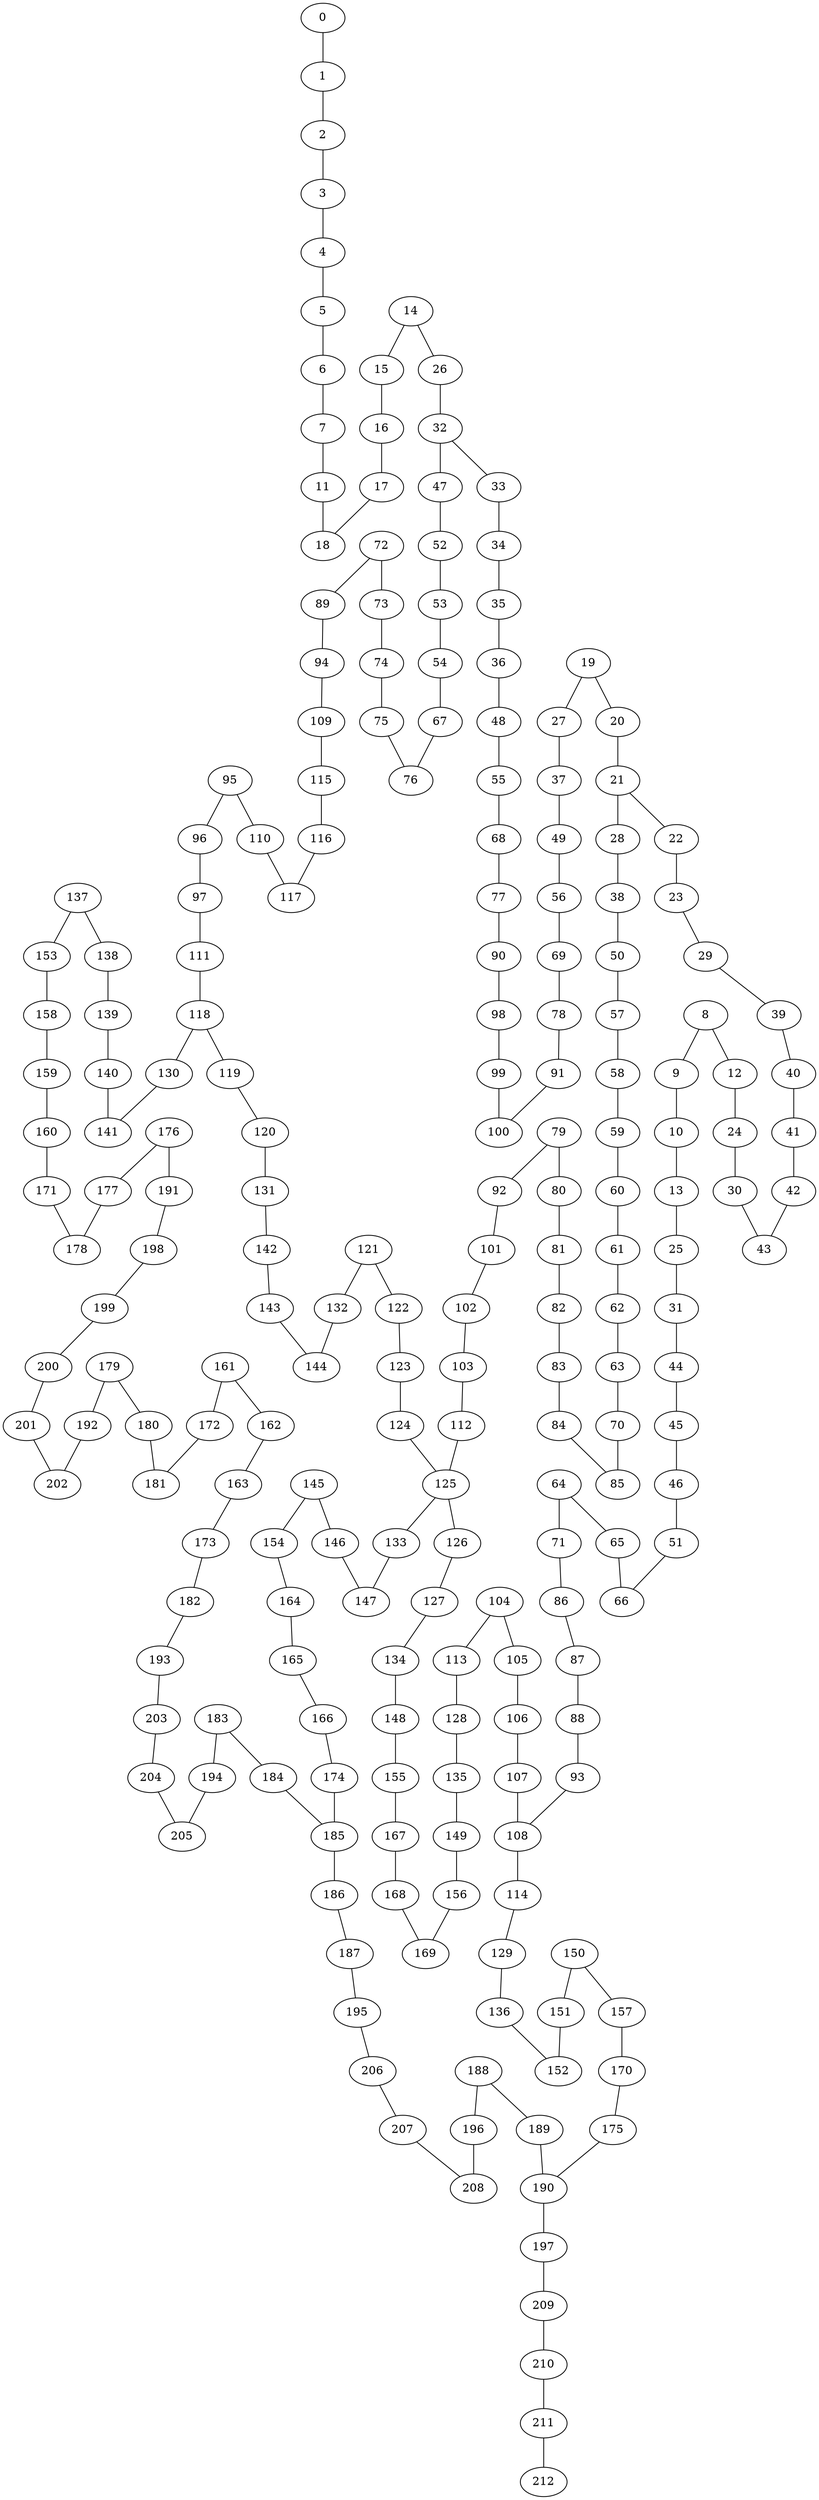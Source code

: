 graph Connected_Components {
    179 -- 180 [tooltip="179<->180"]
    180 -- 181 [tooltip="180<->181"]
    82 -- 83 [tooltip="82<->83"]
    162 -- 163 [tooltip="162<->163"]
    135 -- 149 [tooltip="135<->149"]
    21 -- 22 [tooltip="21<->22"]
    142 -- 143 [tooltip="142<->143"]
    28 -- 38 [tooltip="28<->38"]
    61 -- 62 [tooltip="61<->62"]
    118 -- 130 [tooltip="118<->130"]
    128 -- 135 [tooltip="128<->135"]
    99 -- 100 [tooltip="99<->100"]
    150 -- 151 [tooltip="150<->151"]
    185 -- 186 [tooltip="185<->186"]
    168 -- 169 [tooltip="168<->169"]
    156 -- 169 [tooltip="156<->169"]
    150 -- 157 [tooltip="150<->157"]
    32 -- 33 [tooltip="32<->33"]
    176 -- 177 [tooltip="176<->177"]
    132 -- 144 [tooltip="132<->144"]
    192 -- 202 [tooltip="192<->202"]
    140 -- 141 [tooltip="140<->141"]
    54 -- 67 [tooltip="54<->67"]
    111 -- 118 [tooltip="111<->118"]
    166 -- 174 [tooltip="166<->174"]
    94 -- 109 [tooltip="94<->109"]
    59 -- 60 [tooltip="59<->60"]
    200 -- 201 [tooltip="200<->201"]
    8 -- 12 [tooltip="8<->12"]
    158 -- 159 [tooltip="158<->159"]
    126 -- 127 [tooltip="126<->127"]
    98 -- 99 [tooltip="98<->99"]
    196 -- 208 [tooltip="196<->208"]
    27 -- 37 [tooltip="27<->37"]
    161 -- 172 [tooltip="161<->172"]
    68 -- 77 [tooltip="68<->77"]
    188 -- 196 [tooltip="188<->196"]
    107 -- 108 [tooltip="107<->108"]
    73 -- 74 [tooltip="73<->74"]
    20 -- 21 [tooltip="20<->21"]
    115 -- 116 [tooltip="115<->116"]
    6 -- 7 [tooltip="6<->7"]
    17 -- 18 [tooltip="17<->18"]
    21 -- 28 [tooltip="21<->28"]
    78 -- 91 [tooltip="78<->91"]
    3 -- 4 [tooltip="3<->4"]
    188 -- 189 [tooltip="188<->189"]
    2 -- 3 [tooltip="2<->3"]
    39 -- 40 [tooltip="39<->40"]
    7 -- 11 [tooltip="7<->11"]
    138 -- 139 [tooltip="138<->139"]
    47 -- 52 [tooltip="47<->52"]
    149 -- 156 [tooltip="149<->156"]
    10 -- 13 [tooltip="10<->13"]
    25 -- 31 [tooltip="25<->31"]
    56 -- 69 [tooltip="56<->69"]
    193 -- 203 [tooltip="193<->203"]
    182 -- 193 [tooltip="182<->193"]
    113 -- 128 [tooltip="113<->128"]
    38 -- 50 [tooltip="38<->50"]
    170 -- 175 [tooltip="170<->175"]
    209 -- 210 [tooltip="209<->210"]
    19 -- 27 [tooltip="19<->27"]
    102 -- 103 [tooltip="102<->103"]
    105 -- 106 [tooltip="105<->106"]
    187 -- 195 [tooltip="187<->195"]
    183 -- 194 [tooltip="183<->194"]
    197 -- 209 [tooltip="197<->209"]
    13 -- 25 [tooltip="13<->25"]
    114 -- 129 [tooltip="114<->129"]
    207 -- 208 [tooltip="207<->208"]
    32 -- 47 [tooltip="32<->47"]
    124 -- 125 [tooltip="124<->125"]
    87 -- 88 [tooltip="87<->88"]
    127 -- 134 [tooltip="127<->134"]
    79 -- 92 [tooltip="79<->92"]
    33 -- 34 [tooltip="33<->34"]
    104 -- 105 [tooltip="104<->105"]
    176 -- 191 [tooltip="176<->191"]
    19 -- 20 [tooltip="19<->20"]
    211 -- 212 [tooltip="211<->212"]
    95 -- 110 [tooltip="95<->110"]
    137 -- 153 [tooltip="137<->153"]
    26 -- 32 [tooltip="26<->32"]
    177 -- 178 [tooltip="177<->178"]
    112 -- 125 [tooltip="112<->125"]
    5 -- 6 [tooltip="5<->6"]
    136 -- 152 [tooltip="136<->152"]
    42 -- 43 [tooltip="42<->43"]
    122 -- 123 [tooltip="122<->123"]
    172 -- 181 [tooltip="172<->181"]
    29 -- 39 [tooltip="29<->39"]
    133 -- 147 [tooltip="133<->147"]
    108 -- 114 [tooltip="108<->114"]
    167 -- 168 [tooltip="167<->168"]
    190 -- 197 [tooltip="190<->197"]
    96 -- 97 [tooltip="96<->97"]
    123 -- 124 [tooltip="123<->124"]
    204 -- 205 [tooltip="204<->205"]
    0 -- 1 [tooltip="0<->1"]
    67 -- 76 [tooltip="67<->76"]
    159 -- 160 [tooltip="159<->160"]
    63 -- 70 [tooltip="63<->70"]
    145 -- 146 [tooltip="145<->146"]
    4 -- 5 [tooltip="4<->5"]
    154 -- 164 [tooltip="154<->164"]
    37 -- 49 [tooltip="37<->49"]
    119 -- 120 [tooltip="119<->120"]
    84 -- 85 [tooltip="84<->85"]
    174 -- 185 [tooltip="174<->185"]
    160 -- 171 [tooltip="160<->171"]
    194 -- 205 [tooltip="194<->205"]
    173 -- 182 [tooltip="173<->182"]
    137 -- 138 [tooltip="137<->138"]
    72 -- 73 [tooltip="72<->73"]
    31 -- 44 [tooltip="31<->44"]
    69 -- 78 [tooltip="69<->78"]
    110 -- 117 [tooltip="110<->117"]
    191 -- 198 [tooltip="191<->198"]
    44 -- 45 [tooltip="44<->45"]
    53 -- 54 [tooltip="53<->54"]
    57 -- 58 [tooltip="57<->58"]
    58 -- 59 [tooltip="58<->59"]
    161 -- 162 [tooltip="161<->162"]
    50 -- 57 [tooltip="50<->57"]
    60 -- 61 [tooltip="60<->61"]
    71 -- 86 [tooltip="71<->86"]
    157 -- 170 [tooltip="157<->170"]
    62 -- 63 [tooltip="62<->63"]
    195 -- 206 [tooltip="195<->206"]
    23 -- 29 [tooltip="23<->29"]
    65 -- 66 [tooltip="65<->66"]
    70 -- 85 [tooltip="70<->85"]
    118 -- 119 [tooltip="118<->119"]
    184 -- 185 [tooltip="184<->185"]
    143 -- 144 [tooltip="143<->144"]
    93 -- 108 [tooltip="93<->108"]
    101 -- 102 [tooltip="101<->102"]
    151 -- 152 [tooltip="151<->152"]
    64 -- 65 [tooltip="64<->65"]
    89 -- 94 [tooltip="89<->94"]
    16 -- 17 [tooltip="16<->17"]
    49 -- 56 [tooltip="49<->56"]
    77 -- 90 [tooltip="77<->90"]
    199 -- 200 [tooltip="199<->200"]
    22 -- 23 [tooltip="22<->23"]
    121 -- 132 [tooltip="121<->132"]
    46 -- 51 [tooltip="46<->51"]
    163 -- 173 [tooltip="163<->173"]
    81 -- 82 [tooltip="81<->82"]
    14 -- 15 [tooltip="14<->15"]
    103 -- 112 [tooltip="103<->112"]
    125 -- 133 [tooltip="125<->133"]
    125 -- 126 [tooltip="125<->126"]
    175 -- 190 [tooltip="175<->190"]
    153 -- 158 [tooltip="153<->158"]
    48 -- 55 [tooltip="48<->55"]
    189 -- 190 [tooltip="189<->190"]
    104 -- 113 [tooltip="104<->113"]
    40 -- 41 [tooltip="40<->41"]
    9 -- 10 [tooltip="9<->10"]
    74 -- 75 [tooltip="74<->75"]
    95 -- 96 [tooltip="95<->96"]
    52 -- 53 [tooltip="52<->53"]
    131 -- 142 [tooltip="131<->142"]
    106 -- 107 [tooltip="106<->107"]
    203 -- 204 [tooltip="203<->204"]
    15 -- 16 [tooltip="15<->16"]
    155 -- 167 [tooltip="155<->167"]
    24 -- 30 [tooltip="24<->30"]
    139 -- 140 [tooltip="139<->140"]
    183 -- 184 [tooltip="183<->184"]
    129 -- 136 [tooltip="129<->136"]
    36 -- 48 [tooltip="36<->48"]
    120 -- 131 [tooltip="120<->131"]
    130 -- 141 [tooltip="130<->141"]
    41 -- 42 [tooltip="41<->42"]
    179 -- 192 [tooltip="179<->192"]
    45 -- 46 [tooltip="45<->46"]
    145 -- 154 [tooltip="145<->154"]
    90 -- 98 [tooltip="90<->98"]
    83 -- 84 [tooltip="83<->84"]
    34 -- 35 [tooltip="34<->35"]
    75 -- 76 [tooltip="75<->76"]
    64 -- 71 [tooltip="64<->71"]
    55 -- 68 [tooltip="55<->68"]
    134 -- 148 [tooltip="134<->148"]
    8 -- 9 [tooltip="8<->9"]
    80 -- 81 [tooltip="80<->81"]
    92 -- 101 [tooltip="92<->101"]
    14 -- 26 [tooltip="14<->26"]
    1 -- 2 [tooltip="1<->2"]
    164 -- 165 [tooltip="164<->165"]
    198 -- 199 [tooltip="198<->199"]
    97 -- 111 [tooltip="97<->111"]
    109 -- 115 [tooltip="109<->115"]
    148 -- 155 [tooltip="148<->155"]
    12 -- 24 [tooltip="12<->24"]
    146 -- 147 [tooltip="146<->147"]
    35 -- 36 [tooltip="35<->36"]
    51 -- 66 [tooltip="51<->66"]
    88 -- 93 [tooltip="88<->93"]
    165 -- 166 [tooltip="165<->166"]
    171 -- 178 [tooltip="171<->178"]
    11 -- 18 [tooltip="11<->18"]
    86 -- 87 [tooltip="86<->87"]
    72 -- 89 [tooltip="72<->89"]
    201 -- 202 [tooltip="201<->202"]
    91 -- 100 [tooltip="91<->100"]
    210 -- 211 [tooltip="210<->211"]
    30 -- 43 [tooltip="30<->43"]
    206 -- 207 [tooltip="206<->207"]
    186 -- 187 [tooltip="186<->187"]
    116 -- 117 [tooltip="116<->117"]
    79 -- 80 [tooltip="79<->80"]
    121 -- 122 [tooltip="121<->122"]
}
